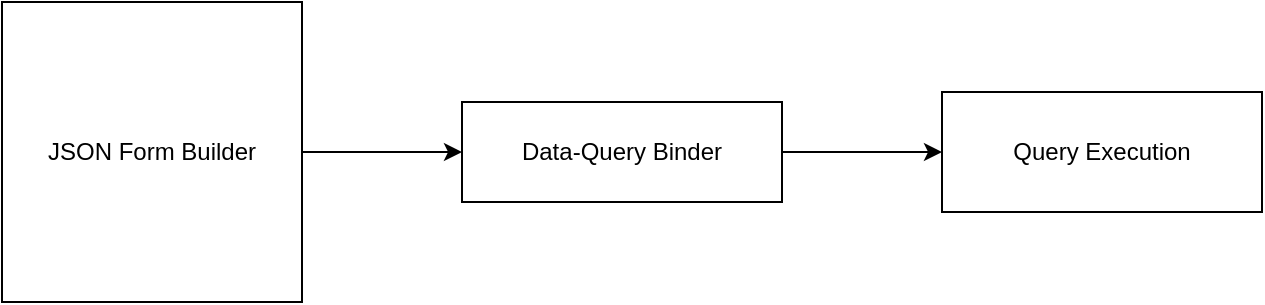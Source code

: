 <mxfile>
    <diagram id="laL-UyWPbnvzPQcKeSy7" name="Page-1">
        <mxGraphModel dx="1002" dy="699" grid="1" gridSize="10" guides="1" tooltips="1" connect="1" arrows="1" fold="1" page="1" pageScale="1" pageWidth="850" pageHeight="1100" math="0" shadow="0">
            <root>
                <mxCell id="0"/>
                <mxCell id="1" parent="0"/>
                <mxCell id="5" value="" style="edgeStyle=none;html=1;" edge="1" parent="1" source="2" target="4">
                    <mxGeometry relative="1" as="geometry"/>
                </mxCell>
                <mxCell id="2" value="JSON Form Builder" style="whiteSpace=wrap;html=1;aspect=fixed;" vertex="1" parent="1">
                    <mxGeometry x="130" y="165" width="150" height="150" as="geometry"/>
                </mxCell>
                <mxCell id="7" value="" style="edgeStyle=none;html=1;" edge="1" parent="1" source="4" target="6">
                    <mxGeometry relative="1" as="geometry"/>
                </mxCell>
                <mxCell id="4" value="Data-Query Binder" style="whiteSpace=wrap;html=1;" vertex="1" parent="1">
                    <mxGeometry x="360" y="215" width="160" height="50" as="geometry"/>
                </mxCell>
                <mxCell id="6" value="Query Execution" style="whiteSpace=wrap;html=1;" vertex="1" parent="1">
                    <mxGeometry x="600" y="210" width="160" height="60" as="geometry"/>
                </mxCell>
            </root>
        </mxGraphModel>
    </diagram>
</mxfile>